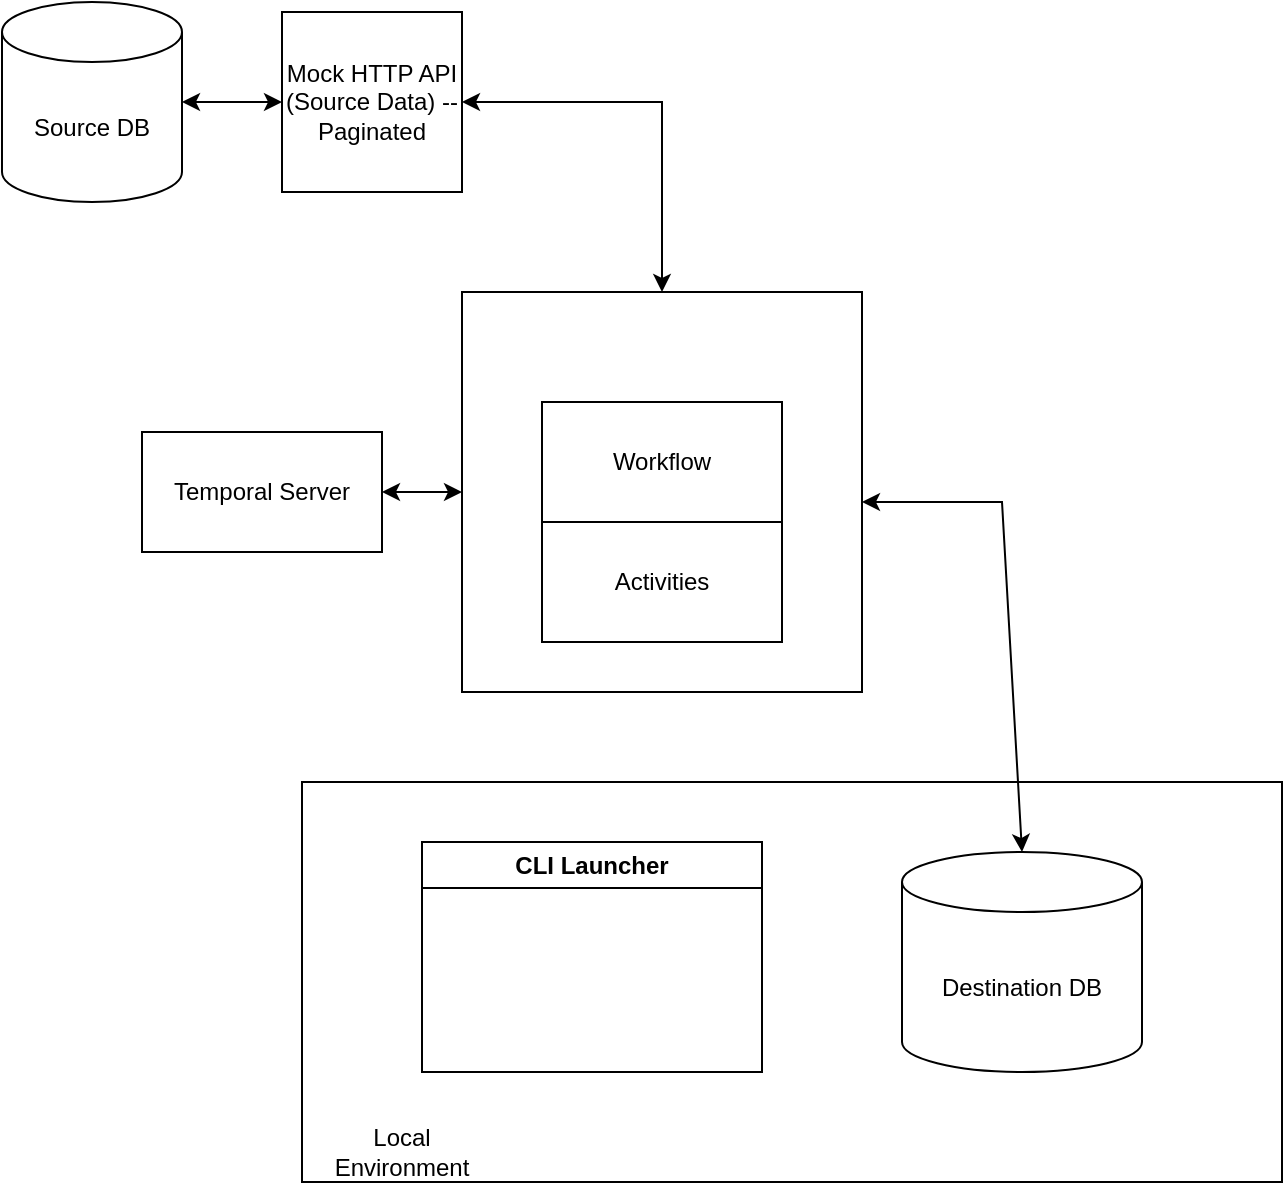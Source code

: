 <mxfile version="28.2.7">
  <diagram name="Page-1" id="4RKxLKoyebyAKxSK-Q-x">
    <mxGraphModel dx="1296" dy="1073" grid="1" gridSize="10" guides="1" tooltips="1" connect="1" arrows="1" fold="1" page="1" pageScale="1" pageWidth="850" pageHeight="1100" math="0" shadow="0">
      <root>
        <mxCell id="0" />
        <mxCell id="1" parent="0" />
        <mxCell id="uQb1i9W4bws1gu0qw5tp-15" value="" style="rounded=0;whiteSpace=wrap;html=1;" vertex="1" parent="1">
          <mxGeometry x="170" y="500" width="490" height="200" as="geometry" />
        </mxCell>
        <mxCell id="uQb1i9W4bws1gu0qw5tp-1" value="Source DB" style="shape=cylinder3;whiteSpace=wrap;html=1;boundedLbl=1;backgroundOutline=1;size=15;" vertex="1" parent="1">
          <mxGeometry x="20" y="110" width="90" height="100" as="geometry" />
        </mxCell>
        <mxCell id="uQb1i9W4bws1gu0qw5tp-3" value="Mock HTTP API (Source Data) -- Paginated" style="whiteSpace=wrap;html=1;aspect=fixed;" vertex="1" parent="1">
          <mxGeometry x="160" y="115" width="90" height="90" as="geometry" />
        </mxCell>
        <mxCell id="uQb1i9W4bws1gu0qw5tp-5" value="" style="endArrow=classic;startArrow=classic;html=1;rounded=0;exitX=1;exitY=0.5;exitDx=0;exitDy=0;exitPerimeter=0;entryX=0;entryY=0.5;entryDx=0;entryDy=0;" edge="1" parent="1" source="uQb1i9W4bws1gu0qw5tp-1" target="uQb1i9W4bws1gu0qw5tp-3">
          <mxGeometry width="50" height="50" relative="1" as="geometry">
            <mxPoint x="70" y="350" as="sourcePoint" />
            <mxPoint x="120" y="300" as="targetPoint" />
          </mxGeometry>
        </mxCell>
        <mxCell id="uQb1i9W4bws1gu0qw5tp-6" value="" style="whiteSpace=wrap;html=1;aspect=fixed;" vertex="1" parent="1">
          <mxGeometry x="250" y="255" width="200" height="200" as="geometry" />
        </mxCell>
        <mxCell id="uQb1i9W4bws1gu0qw5tp-7" value="Destination DB" style="shape=cylinder3;whiteSpace=wrap;html=1;boundedLbl=1;backgroundOutline=1;size=15;" vertex="1" parent="1">
          <mxGeometry x="470" y="535" width="120" height="110" as="geometry" />
        </mxCell>
        <mxCell id="uQb1i9W4bws1gu0qw5tp-8" value="" style="endArrow=classic;startArrow=classic;html=1;rounded=0;exitX=1;exitY=0.5;exitDx=0;exitDy=0;entryX=0.5;entryY=0;entryDx=0;entryDy=0;" edge="1" parent="1" source="uQb1i9W4bws1gu0qw5tp-3" target="uQb1i9W4bws1gu0qw5tp-6">
          <mxGeometry width="50" height="50" relative="1" as="geometry">
            <mxPoint x="290" y="190" as="sourcePoint" />
            <mxPoint x="340" y="140" as="targetPoint" />
            <Array as="points">
              <mxPoint x="350" y="160" />
            </Array>
          </mxGeometry>
        </mxCell>
        <mxCell id="uQb1i9W4bws1gu0qw5tp-9" value="Temporal Server" style="rounded=0;whiteSpace=wrap;html=1;" vertex="1" parent="1">
          <mxGeometry x="90" y="325" width="120" height="60" as="geometry" />
        </mxCell>
        <mxCell id="uQb1i9W4bws1gu0qw5tp-11" value="" style="endArrow=classic;startArrow=classic;html=1;rounded=0;entryX=0;entryY=0.5;entryDx=0;entryDy=0;exitX=1;exitY=0.5;exitDx=0;exitDy=0;" edge="1" parent="1" source="uQb1i9W4bws1gu0qw5tp-9" target="uQb1i9W4bws1gu0qw5tp-6">
          <mxGeometry width="50" height="50" relative="1" as="geometry">
            <mxPoint x="110" y="470" as="sourcePoint" />
            <mxPoint x="160" y="420" as="targetPoint" />
          </mxGeometry>
        </mxCell>
        <mxCell id="uQb1i9W4bws1gu0qw5tp-12" value="CLI Launcher" style="swimlane;whiteSpace=wrap;html=1;" vertex="1" parent="1">
          <mxGeometry x="230" y="530" width="170" height="115" as="geometry" />
        </mxCell>
        <mxCell id="uQb1i9W4bws1gu0qw5tp-13" value="Activities" style="rounded=0;whiteSpace=wrap;html=1;" vertex="1" parent="1">
          <mxGeometry x="290" y="370" width="120" height="60" as="geometry" />
        </mxCell>
        <mxCell id="uQb1i9W4bws1gu0qw5tp-14" value="Workflow" style="rounded=0;whiteSpace=wrap;html=1;" vertex="1" parent="1">
          <mxGeometry x="290" y="310" width="120" height="60" as="geometry" />
        </mxCell>
        <mxCell id="uQb1i9W4bws1gu0qw5tp-16" value="" style="endArrow=classic;startArrow=classic;html=1;rounded=0;entryX=0.5;entryY=0;entryDx=0;entryDy=0;entryPerimeter=0;" edge="1" parent="1" target="uQb1i9W4bws1gu0qw5tp-7">
          <mxGeometry width="50" height="50" relative="1" as="geometry">
            <mxPoint x="450" y="360" as="sourcePoint" />
            <mxPoint x="500" y="310" as="targetPoint" />
            <Array as="points">
              <mxPoint x="520" y="360" />
            </Array>
          </mxGeometry>
        </mxCell>
        <mxCell id="uQb1i9W4bws1gu0qw5tp-17" value="Local Environment" style="text;html=1;whiteSpace=wrap;strokeColor=none;fillColor=none;align=center;verticalAlign=middle;rounded=0;" vertex="1" parent="1">
          <mxGeometry x="170" y="670" width="100" height="30" as="geometry" />
        </mxCell>
      </root>
    </mxGraphModel>
  </diagram>
</mxfile>
